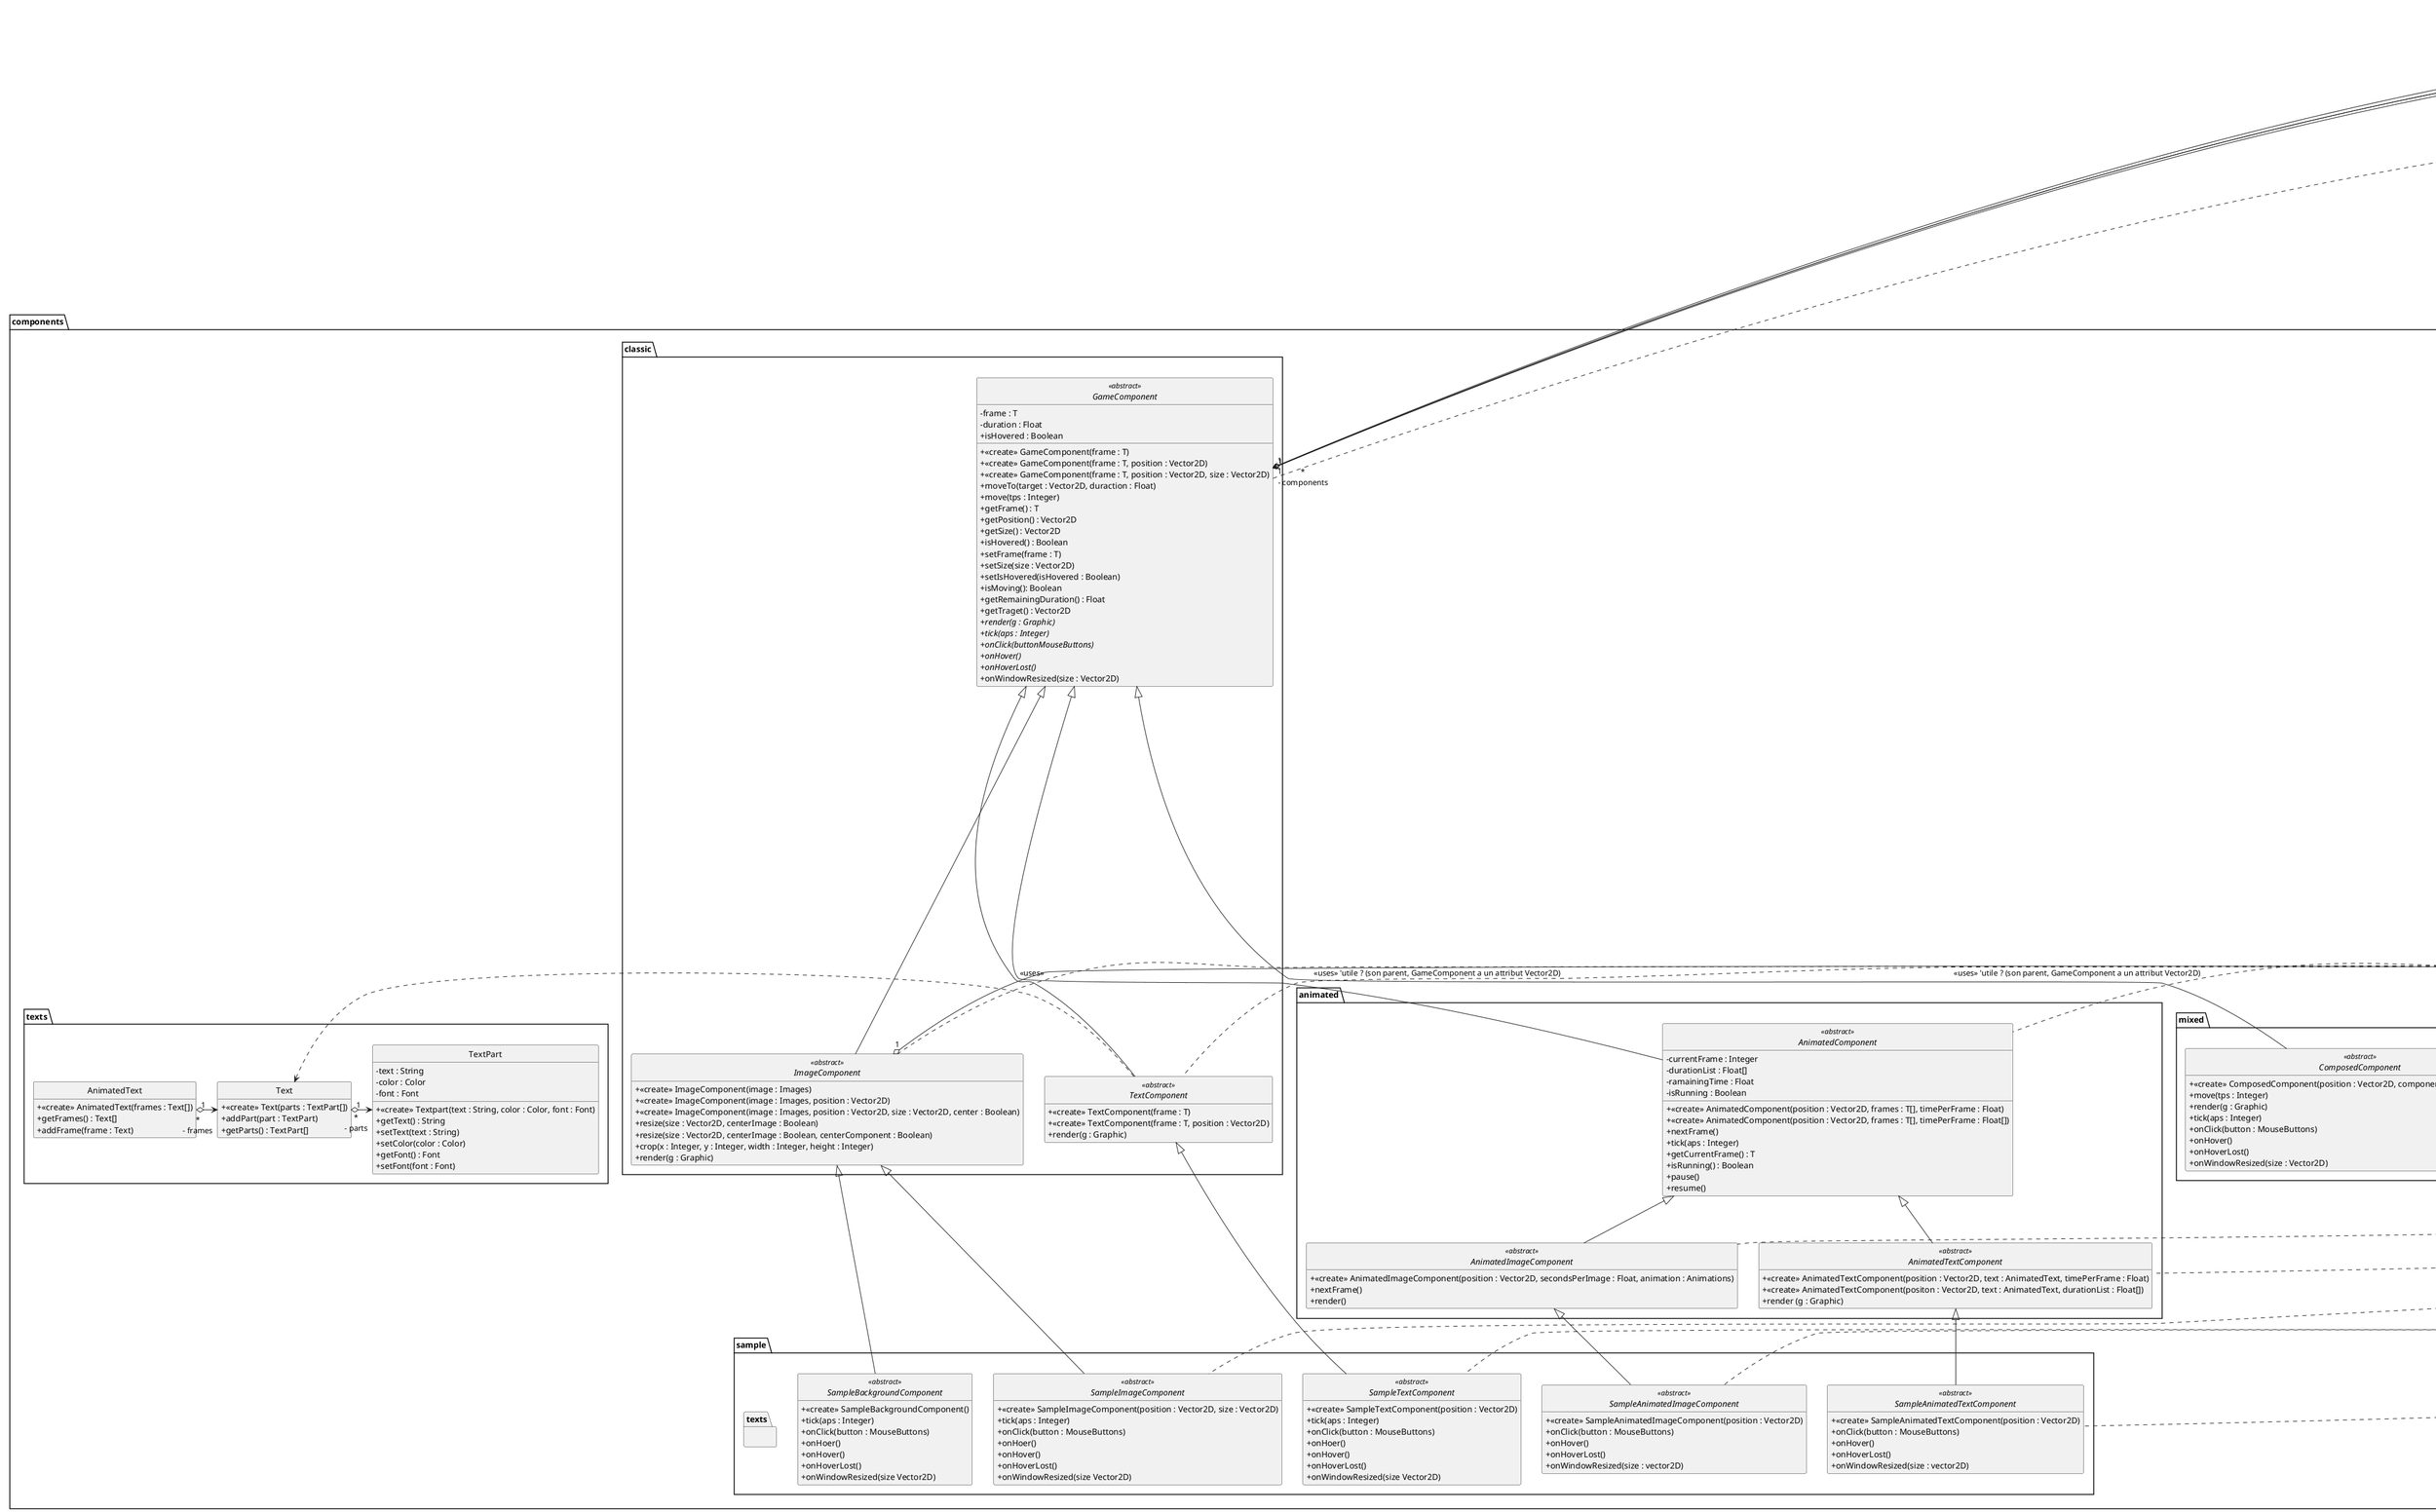 @startuml
skinparam style strictuml
skinparam classAttributeIconSize 0
hide enum methods
hide empty members

package components{
    package animated{
        abstract class AnimatedComponent <<abstract>> extends components.classic.GameComponent{
            - currentFrame : Integer
            - durationList : Float[]
            - ramainingTime : Float
            - isRunning : Boolean
            + <<create>> AnimatedComponent(position : Vector2D, frames : T[], timePerFrame : Float)
            + <<create>> AnimatedComponent(position : Vector2D, frames : T[], timePerFrame : Float[])
            + nextFrame()
            + tick(aps : Integer)
            + getCurrentFrame() : T
            + isRunning() : Boolean
            + pause()
            + resume()
        }
        abstract class AnimatedImageComponent <<abstract>> extends AnimatedComponent{
            + <<create>> AnimatedImageComponent(position : Vector2D, secondsPerImage : Float, animation : Animations)
            + nextFrame()
            + render()
        }
        abstract class AnimatedTextComponent <<abstract>> extends AnimatedComponent{
            + <<create>> AnimatedTextComponent(position : Vector2D, text : AnimatedText, timePerFrame : Float)
            + <<create>> AnimatedTextComponent(positon : Vector2D, text : AnimatedText, durationList : Float[])
            + render (g : Graphic)
        }
    }
    package classic{
        abstract class GameComponent <<abstract>>{
            - frame : T
            - duration : Float
            + isHovered : Boolean
            + <<create>> GameComponent(frame : T)
            + <<create>> GameComponent(frame : T, position : Vector2D)
            + <<create>> GameComponent(frame : T, position : Vector2D, size : Vector2D)
            + moveTo(target : Vector2D, duraction : Float)
            + move(tps : Integer)
            + getFrame() : T
            + getPosition() : Vector2D
            + getSize() : Vector2D
            + isHovered() : Boolean
            + setFrame(frame : T)
            + setSize(size : Vector2D)
            + setIsHovered(isHovered : Boolean)
            + isMoving(): Boolean
            + getRemainingDuration() : Float
            + getTraget() : Vector2D
            + render(g : Graphic) {abstract}
            + tick(aps : Integer) {abstract}
            + onClick(buttonMouseButtons) {abstract}
            + onHover() {abstract}
            + onHoverLost() {abstract}
            + onWindowResized(size : Vector2D)
        }
        abstract class ImageComponent <<abstract>> extends GameComponent{
            + <<create>> ImageComponent(image : Images)
            + <<create>> ImageComponent(image : Images, position : Vector2D)
            + <<create>> ImageComponent(image : Images, position : Vector2D, size : Vector2D, center : Boolean)
            + resize(size : Vector2D, centerImage : Boolean)
            + resize(size : Vector2D, centerImage : Boolean, centerComponent : Boolean)
            + crop(x : Integer, y : Integer, width : Integer, height : Integer)
            + render(g : Graphic)
        }
        abstract class TextComponent <<abstract>> extends GameComponent{
            + <<create>> TextComponent(frame : T)
            + <<create>> TextComponent(frame : T, position : Vector2D)
            + render(g : Graphic)
        }
    }
    package mixed{
        abstract class ComposedComponent <<abstract>> extends components.classic.GameComponent{
            + <<create>> ComposedComponent(position : Vector2D, components : GameComponent[])
            + move(tps : Integer)
            + render(g : Graphic)
            + tick(aps : Integer)
            + onClick(button : MouseButtons)
            + onHover()
            + onHoverLost()
            + onWindowResized(size : Vector2D)
        }
    }
    package sample{
        package texts{

        }
        abstract class SampleAnimatedImageComponent <<abstract>> extends components.animated.AnimatedImageComponent{
            + <<create>> SampleAnimatedImageComponent(position : Vector2D)
            + onClick(button : MouseButtons)
            + onHover()
            + onHoverLost()
            + onWindowResized(size : vector2D)
        }
        abstract class SampleAnimatedTextComponent <<abstract>> extends components.animated.AnimatedTextComponent{
            + <<create>> SampleAnimatedTextComponent(position : Vector2D)
            + onClick(button : MouseButtons)
            + onHover()
            + onHoverLost()
            + onWindowResized(size : vector2D)
        }
        abstract class SampleBackgroundComponent <<abstract>> extends components.classic.ImageComponent{
            + <<create>> SampleBackgroundComponent()
            + tick(aps : Integer)
            + onClick(button : MouseButtons)
            + onHoer()
            + onHover()
            + onHoverLost()
            + onWindowResized(size Vector2D)
        }
        abstract class SampleImageComponent <<abstract>> extends components.classic.ImageComponent{
            + <<create>> SampleImageComponent(position : Vector2D, size : Vector2D)
            + tick(aps : Integer)
            + onClick(button : MouseButtons)
            + onHoer()
            + onHover()
            + onHoverLost()
            + onWindowResized(size Vector2D)
        }
        abstract class SampleTextComponent <<abstract>> extends components.classic.TextComponent{
            + <<create>> SampleTextComponent(position : Vector2D)
            + tick(aps : Integer)
            + onClick(button : MouseButtons)
            + onHoer()
            + onHover()
            + onHoverLost()
            + onWindowResized(size Vector2D)
        }
    }
    package texts{
        class AnimatedText {
            + <<create>> AnimatedText(frames : Text[])
            + getFrames() : Text[]
            + addFrame(frame : Text)
        }
        class Text{
            + <<create>> Text(parts : TextPart[])
            + addPart(part : TextPart)
            + getParts() : TextPart[]
        }
        class TextPart{
            - text : String
            - color : Color
            - font : Font
            + <<create>> Textpart(text : String, color : Color, font : Font)
            + getText() : String
            + setText(text : String)
            + setColor(color : Color)
            + getFont() : Font
            + setFont(font : Font)
        }
    }
}

package game{
    package enums{
        enum MouseButtons <<enum>>{
            LEFT
            MIDDLE
            RIGHT
            - value : Integer
            <<create>> MouseButtons(value : Integer)
            + getValue() : Integer
            + from(value : Integer) : MouseButtons {static}
        }
    }
    class GameEngine{
        - devMode : Boolean
        - componentsLock : ReentrantLock
        + <<create>> GameEngine(devMode : Boolean)
        - intScene()
        + safeListOperation(operation : GameComponent[])
        + isDevMode() : Boolean
    }
    class GameWindow{
        + <<create>> GameWindow()
    }
    class GraphicEngine{
        + font : Font {static}
        - resizeTimer : Timer
        + <<create>> GraphicEngine(gameEngine : GameEngine)
        - resize()
        - onClick(e : MouseEvent)
        - tick()
        - getReversedComponentsList() : GameComponent[]
        - triggerHover(mouseVector : Vector2D, component : GameComponent, hoverFound : Boolean) : Boolean
        # paintComponent(g : Graphic)
        - drawComponents(g : Graphic)
    }
}

package ressources{
    package images{
        enum Animations <<enum>>{
            - path : String
            - frameCount : Integer
            - images : BufferedImages[]
            <<create>> Animations(path : String, frameCount : Integer)
            - loadImages()
            + getCopy() : BufferedImage[]
        }
        enum Images <<enum>>{
            - path : String
            - sizeCache : Boolean
            - image : BufferedImage
            - sizeCachemap : Vector2D[], BufferedImage[]
            <<create>> Images(path : String, sizeCache : Boolean)
            - loadImages()
            + getCopy() : BufferedImage
            + getCopy(size : Vector2D, center : Boolean) : BufferedImage
            - deepCopy(bi : BufferedImage) : BufferedImage {static}
            + resize(image : BufferedImage, size : Vector2D, center : Boolean) : BufferedImage {static}
        }
    }
    package sounds{
         enum Sounds <<enum>>{
            - path : String
            - clip : Clip
            - lineListener : LineListener
            <<create>> Sound(path : String)
            - loadSound()
            + play()
            + playBackground()
            + stop()
            + setVolume(volume : Float)
            + restart()
         }
    }
}

package tools{
    class LogFormatter{
        - dateFormat : SimpleDateFormat
        + format(record : LogRecord) : String
    }
    class Runner{
        - name : String
        - action : Runnable
        - aps : Double
        - stability : boolean
        - running : Boolean
        - paused : Boolean
        - passedActions : Integer
        - apsQueue : Long[]
        - queueLock : ReentrantLock
        + <<create>> Runner(name : String, action : Runnable)
        + <<create>> Runner(name : String, action : Runnable, aps : Integer, stabilized : Boolean)
        + run()
        - computerAverage() : Double
        + setPaused(paused : Boolean)
        + stopRunner()
        + setAps(aps : Integer)
        + isRunning() : Boolean
        + getPassedActions() : Integer
        + getCurrentAps() : Integer
        + getAps() : Integer
    }
    class STimer{
        - timers : Long[], Long[] {static}
        - lastId : Long {static}
        + start() : Long {static}
        + stop(id : Long) : Long {static}
    }
    class Vector2D{
        + x : Double
        + y : Double
        + <<create>> Vector2D()
        + <<create>> Vector2D(x : Double, y : Double)
        + <<create>> Vector2D(v : Vector2D)
        + set(x : Double, y : Double)
        + set(v : Vector2D)
        + setZero()
        + getComponents() : Double[]
        + getLength() : Double
        + getLengthSq() : Double
        + distanceSq(vx : Double, vy : Double) : Double
        + distanceSq(v : Vector2D) : Double
        + distance(vx : Double, vy : Double) : Double
        + distance(v : vector2D) : Double
        + getAngle()  : Double
        + normalize()
        + getNormalized() : Vector2D
        + normalize(v : Vector2D) : Vector2D {static}
        + toCartesian(magnitude : Double, angle : Double) {static}
        + add(v : Vector2D)
        + add(vx : Double, vy : Double)
        + getAdded(v : Vector2D) : Vector2D
        + getAdded(vx : Double, vy : Double) : Vector2D
        + add(v1 : Vector2D, v2 : Vector2D) : Vector2D {static}
        + substract(v : Vector2D)
        + substract(vx : Double, vy : Double)
        + getSubstracted(v : Vector2D) : Vector2D
        + getSubstracted(vx : Double, vy : Double) : Vector2D
        + substract(v1 : Vector2D, v2 : Vector2D) : Vector2D {static}
        + multiply(v : Vector2D)
        + multiply(scalar : vector2D)
        + getMultiplied(v : Vector2D) : Vector2D
        + getMultiplied(vx : Double, vy : Double) : Vector2D
        + multiply(v1 : Vector2D, v2 : Vector2D) : Vector2D {static}
        + divide(v : Vector2D)
        + divide(scalar : vector2D)
        + getDivided(v : Vector2D) : Vector2D
        + getDivided(vx : Double, vy : Double) : Vector2D
        + divide(v1 : Vector2D, v2 : Vector2D) : Vector2D {static}
        + getperp() : vector2D
        + dot(v : Vector2D) : Double
        + dot(vx : Double, vy : Double) : Double
        + dot(v1 : Vector2D, v2 : Vector2D) : Double {static}
        + cross(v : Vector2D) : Double
        + cross(vx : Double, vy : Double) : Double
        + cross(v1 : Vector2D, v2 : Vector2D) : Double {static}
        + project(v : Vector2D) : Double
        + project(vx : Double, vy : Double) : Double
        + project(v1 : Vector2D, v2 : Vector2D) : Double {static}
        + getProjectedVector(v : Vector2D) : Vector2D
        + getProjectedVector(vx : Double, vy : Double) : Vector2D
        + getProjectedVector(v1 : Vector2D, v2 : Vector2D) : Vector2D {static}
        + rotateBy(angle : Double)
        + getRotatedBy(angle : Double) : vector2D
        + rotateTo(angle : Double)
        + getRotatedTo(angle : Double) : vector2D
        + reverse()
        + getReversed() : Vector2D
        + isBetween(v1 : Vector2D, v2 : Vector2D) : Boolean
        + isBetween(target : Vector2D, v1 : Vector2D, v2 : Vector2D) : Boolean {static}
        + toPositive()
        + getToPositive() : vector2D
        + toPositive(v : vector2D) : Vector2D {static}
        + toNegative()
        + getToNegative() : vector2D
        + toNegative(v : vector2D) : Vector2D {static}
        + clone() : Vector2D
        + equals(obj : Object) : Boolean
        + hashCode() : Integer
        + toString() : String
    }
}

class Main{
    - logger : Logger {static}
    + main(args : String[]) {static}
    - setupLogger(devMode : Boolean) {static}
    + getLogger() : Logger {static}
    + getGameEngine() : GameEngine {static}
}

'Utilisations de la class Vector2D
tools.Vector2D <.. components.animated.AnimatedComponent : <<uses>>
tools.Vector2D <.. components.animated.AnimatedImageComponent : <<uses>> 'utile ?
tools.Vector2D <.. components.animated.AnimatedTextComponent : <<uses>> 'utile ?
tools.Vector2D <.. components.classic.TextComponent : <<uses>> 'utile ? (son parent, GameComponent a un attribut Vector2D)
tools.Vector2D <.. components.classic.ImageComponent : <<uses>> 'utile ? (son parent, GameComponent a un attribut Vector2D)
tools.Vector2D <.. components.mixed.ComposedComponent : <<uses>> 'utile ? (son parent, GameComponent a un attribut Vector2D)
tools.Vector2D <.. components.sample.SampleAnimatedImageComponent : <<uses>> 'utile ? (son parent, AnimatedImageComponent utilises lui aussi la classe Vector2D)
tools.Vector2D <.. components.sample.SampleAnimatedTextComponent : <<uses>> 'utile ? (son parent, AnimatedTextComponent utilises lui aussi la classe Vector2D)
tools.Vector2D <.. components.sample.SampleImageComponent : <<uses>> 'utile ? (son parent, ImageComponent utilises lui aussi la classe Vector2D)
tools.Vector2D <.. components.sample.SampleTextComponent : <<uses>> 'utile ? (son parent, TextComponent utilises lui aussi la classe Vector2D)
tools.Vector2D <.. ressources.images.Images : <<uses>>


components.classic.GameComponent "1" o-> "1\n- position" tools.Vector2D
components.classic.GameComponent "1" o-> "1\n- size" tools.Vector2D
components.classic.GameComponent "1" o-> "1\n- target" tools.Vector2D
components.classic.GameComponent ..> game.enums.MouseButtons : <<uses>>

components.classic.ImageComponent "1" o-> "1\n imageType" ressources.images.Images

components.classic.TextComponent .> components.texts.Text : <<uses>>

components.texts.AnimatedText "1" o-> "*\n- frames" Text

components.texts.Text "1" o-> "*\n- parts" TextPart

game.GameEngine "1" o-> "*\n- components" components.classic.GameComponent

game.GraphicEngine "1" o-> "1\n- gameEngine" tools.Runner
game.GraphicEngine "1" o-> "1\n- fpsRunner" tools.Runner

Main "1" *-> "1\n- gameEngine" game.GameEngine

@enduml